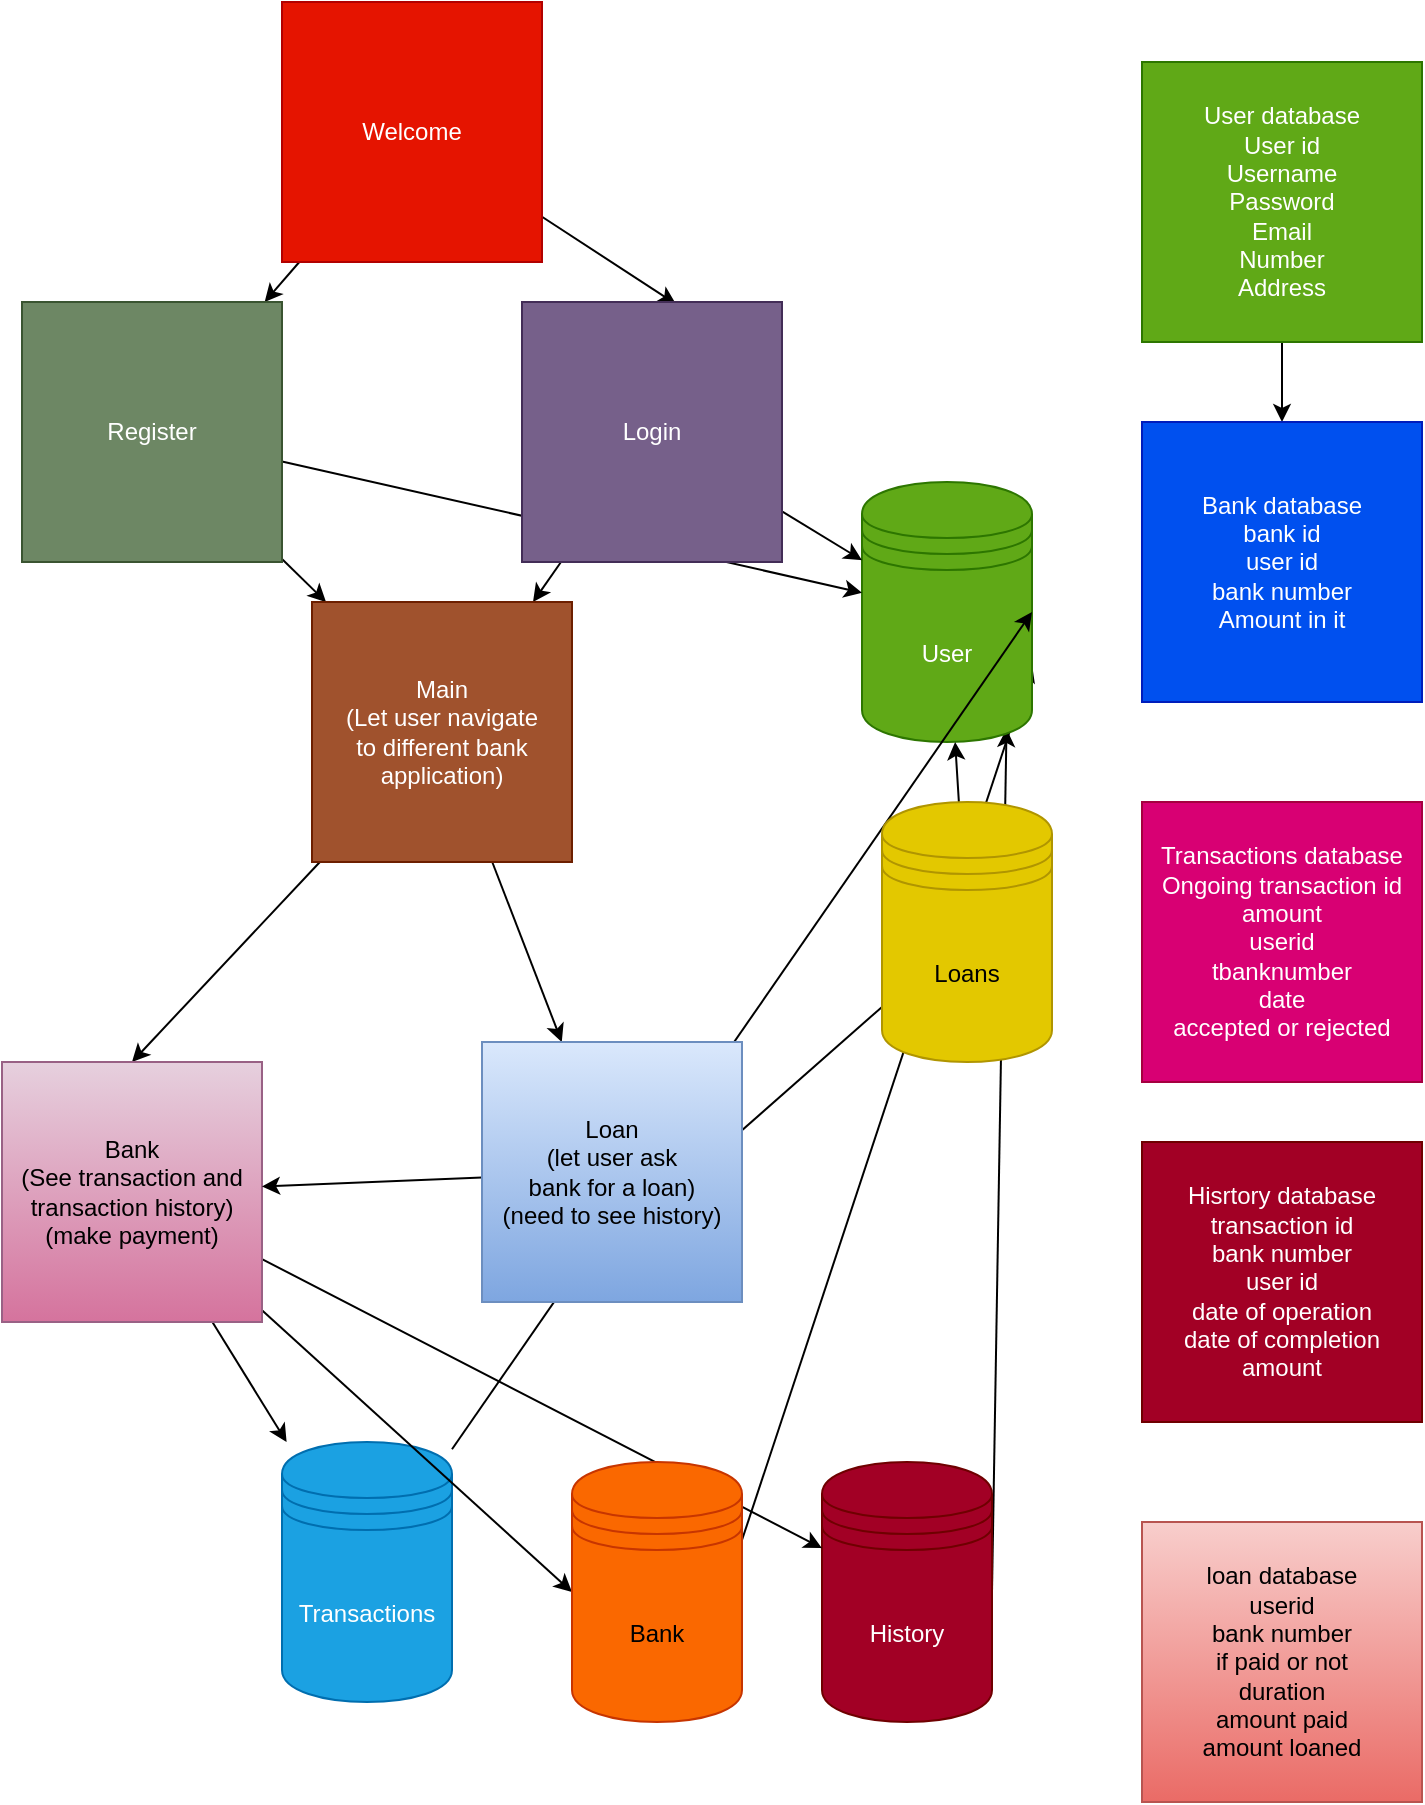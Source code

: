 <mxfile>
    <diagram id="su07bjx995WLIP41TlKb" name="Page-1">
        <mxGraphModel dx="2509" dy="2210" grid="1" gridSize="10" guides="1" tooltips="1" connect="1" arrows="1" fold="1" page="1" pageScale="1" pageWidth="850" pageHeight="1100" math="0" shadow="0">
            <root>
                <mxCell id="0"/>
                <mxCell id="1" parent="0"/>
                <mxCell id="31" style="edgeStyle=none;html=1;entryX=1;entryY=0.7;entryDx=0;entryDy=0;exitX=1;exitY=0.3;exitDx=0;exitDy=0;" parent="1" source="36" target="6" edge="1">
                    <mxGeometry relative="1" as="geometry">
                        <mxPoint x="380" y="710" as="sourcePoint"/>
                    </mxGeometry>
                </mxCell>
                <mxCell id="30" style="edgeStyle=none;html=1;entryX=0.85;entryY=0.95;entryDx=0;entryDy=0;entryPerimeter=0;exitX=1;exitY=0.5;exitDx=0;exitDy=0;" parent="1" source="5" target="6" edge="1">
                    <mxGeometry relative="1" as="geometry">
                        <mxPoint x="370" y="820" as="sourcePoint"/>
                    </mxGeometry>
                </mxCell>
                <mxCell id="5" value="History" style="shape=datastore;whiteSpace=wrap;html=1;fillColor=#a20025;fontColor=#ffffff;strokeColor=#6F0000;" parent="1" vertex="1">
                    <mxGeometry x="550" y="700" width="85" height="130" as="geometry"/>
                </mxCell>
                <mxCell id="6" value="User" style="shape=datastore;whiteSpace=wrap;html=1;fillColor=#60a917;fontColor=#ffffff;strokeColor=#2D7600;" parent="1" vertex="1">
                    <mxGeometry x="570" y="210" width="85" height="130" as="geometry"/>
                </mxCell>
                <mxCell id="32" style="edgeStyle=none;html=1;entryX=1;entryY=0.5;entryDx=0;entryDy=0;" parent="1" source="7" target="6" edge="1">
                    <mxGeometry relative="1" as="geometry"/>
                </mxCell>
                <mxCell id="7" value="Transactions" style="shape=datastore;whiteSpace=wrap;html=1;fillColor=#1ba1e2;fontColor=#ffffff;strokeColor=#006EAF;" parent="1" vertex="1">
                    <mxGeometry x="280" y="690" width="85" height="130" as="geometry"/>
                </mxCell>
                <mxCell id="24" style="edgeStyle=none;html=1;" parent="1" source="8" target="6" edge="1">
                    <mxGeometry relative="1" as="geometry"/>
                </mxCell>
                <mxCell id="25" style="edgeStyle=none;html=1;entryX=0.25;entryY=1;entryDx=0;entryDy=0;" parent="1" source="8" target="22" edge="1">
                    <mxGeometry relative="1" as="geometry"/>
                </mxCell>
                <mxCell id="8" value="Loans" style="shape=datastore;whiteSpace=wrap;html=1;fillColor=#e3c800;fontColor=#000000;strokeColor=#B09500;" parent="1" vertex="1">
                    <mxGeometry x="580" y="370" width="85" height="130" as="geometry"/>
                </mxCell>
                <mxCell id="13" style="edgeStyle=none;html=1;entryX=0.592;entryY=0.008;entryDx=0;entryDy=0;entryPerimeter=0;" parent="1" source="9" target="12" edge="1">
                    <mxGeometry relative="1" as="geometry"/>
                </mxCell>
                <mxCell id="14" style="edgeStyle=none;html=1;" parent="1" source="9" target="11" edge="1">
                    <mxGeometry relative="1" as="geometry"/>
                </mxCell>
                <mxCell id="9" value="Welcome" style="whiteSpace=wrap;html=1;aspect=fixed;fillColor=#e51400;fontColor=#ffffff;strokeColor=#B20000;" parent="1" vertex="1">
                    <mxGeometry x="280" y="-30" width="130" height="130" as="geometry"/>
                </mxCell>
                <mxCell id="17" style="edgeStyle=none;html=1;entryX=0.054;entryY=0;entryDx=0;entryDy=0;entryPerimeter=0;" parent="1" source="11" target="15" edge="1">
                    <mxGeometry relative="1" as="geometry"/>
                </mxCell>
                <mxCell id="18" style="edgeStyle=none;html=1;" parent="1" source="11" target="6" edge="1">
                    <mxGeometry relative="1" as="geometry"/>
                </mxCell>
                <mxCell id="11" value="Register" style="whiteSpace=wrap;html=1;aspect=fixed;fillColor=#6d8764;fontColor=#ffffff;strokeColor=#3A5431;" parent="1" vertex="1">
                    <mxGeometry x="150" y="120" width="130" height="130" as="geometry"/>
                </mxCell>
                <mxCell id="16" style="edgeStyle=none;html=1;" parent="1" source="12" target="15" edge="1">
                    <mxGeometry relative="1" as="geometry"/>
                </mxCell>
                <mxCell id="19" style="edgeStyle=none;html=1;" parent="1" source="12" target="6" edge="1">
                    <mxGeometry relative="1" as="geometry"/>
                </mxCell>
                <mxCell id="12" value="Login" style="whiteSpace=wrap;html=1;aspect=fixed;fillColor=#76608a;fontColor=#ffffff;strokeColor=#432D57;" parent="1" vertex="1">
                    <mxGeometry x="400" y="120" width="130" height="130" as="geometry"/>
                </mxCell>
                <mxCell id="21" style="edgeStyle=none;html=1;entryX=0.5;entryY=0;entryDx=0;entryDy=0;" parent="1" source="15" target="20" edge="1">
                    <mxGeometry relative="1" as="geometry"/>
                </mxCell>
                <mxCell id="23" style="edgeStyle=none;html=1;" parent="1" source="15" target="22" edge="1">
                    <mxGeometry relative="1" as="geometry"/>
                </mxCell>
                <mxCell id="15" value="Main&lt;br&gt;(Let user navigate&lt;br&gt;to different bank&lt;br&gt;application)" style="whiteSpace=wrap;html=1;aspect=fixed;fillColor=#a0522d;fontColor=#ffffff;strokeColor=#6D1F00;" parent="1" vertex="1">
                    <mxGeometry x="295" y="270" width="130" height="130" as="geometry"/>
                </mxCell>
                <mxCell id="27" style="edgeStyle=none;html=1;" parent="1" source="20" target="7" edge="1">
                    <mxGeometry relative="1" as="geometry"/>
                </mxCell>
                <mxCell id="28" style="edgeStyle=none;html=1;entryX=0;entryY=0.5;entryDx=0;entryDy=0;" parent="1" source="20" target="36" edge="1">
                    <mxGeometry relative="1" as="geometry">
                        <mxPoint x="280" y="673.511" as="targetPoint"/>
                    </mxGeometry>
                </mxCell>
                <mxCell id="29" style="edgeStyle=none;html=1;" parent="1" source="20" target="5" edge="1">
                    <mxGeometry relative="1" as="geometry"/>
                </mxCell>
                <mxCell id="20" value="Bank&lt;br&gt;(See transaction and transaction history)&lt;br&gt;(make payment)&lt;br&gt;" style="whiteSpace=wrap;html=1;aspect=fixed;fillColor=#e6d0de;gradientColor=#d5739d;strokeColor=#996185;" parent="1" vertex="1">
                    <mxGeometry x="140" y="500" width="130" height="130" as="geometry"/>
                </mxCell>
                <mxCell id="26" style="edgeStyle=none;html=1;" parent="1" source="22" target="20" edge="1">
                    <mxGeometry relative="1" as="geometry"/>
                </mxCell>
                <mxCell id="22" value="Loan&lt;br&gt;(let user ask&lt;br&gt;bank for a loan)&lt;br&gt;(need to see history)" style="whiteSpace=wrap;html=1;aspect=fixed;fillColor=#dae8fc;gradientColor=#7ea6e0;strokeColor=#6c8ebf;" parent="1" vertex="1">
                    <mxGeometry x="380" y="490" width="130" height="130" as="geometry"/>
                </mxCell>
                <mxCell id="34" style="edgeStyle=none;html=1;" parent="1" source="33" edge="1">
                    <mxGeometry relative="1" as="geometry">
                        <mxPoint x="780" y="180" as="targetPoint"/>
                    </mxGeometry>
                </mxCell>
                <mxCell id="33" value="User database&lt;br&gt;User id&lt;br&gt;Username&lt;br&gt;Password&lt;br&gt;Email&lt;br&gt;Number&lt;br&gt;Address" style="whiteSpace=wrap;html=1;aspect=fixed;fillColor=#60a917;fontColor=#ffffff;strokeColor=#2D7600;" parent="1" vertex="1">
                    <mxGeometry x="710" width="140" height="140" as="geometry"/>
                </mxCell>
                <mxCell id="35" value="Bank database&lt;br&gt;bank id&lt;br&gt;user id&lt;br&gt;bank number&lt;br&gt;Amount in it" style="whiteSpace=wrap;html=1;aspect=fixed;fillColor=#0050ef;fontColor=#ffffff;strokeColor=#001DBC;" parent="1" vertex="1">
                    <mxGeometry x="710" y="180" width="140" height="140" as="geometry"/>
                </mxCell>
                <mxCell id="36" value="Bank" style="shape=datastore;whiteSpace=wrap;html=1;fillColor=#fa6800;fontColor=#000000;strokeColor=#C73500;" parent="1" vertex="1">
                    <mxGeometry x="425" y="700" width="85" height="130" as="geometry"/>
                </mxCell>
                <mxCell id="38" value="Transactions database&lt;br&gt;Ongoing transaction id&lt;br&gt;amount&lt;br&gt;userid&lt;br&gt;tbanknumber&lt;br&gt;date&lt;br&gt;accepted or rejected" style="whiteSpace=wrap;html=1;aspect=fixed;fillColor=#d80073;fontColor=#ffffff;strokeColor=#A50040;" parent="1" vertex="1">
                    <mxGeometry x="710" y="370" width="140" height="140" as="geometry"/>
                </mxCell>
                <mxCell id="39" value="Hisrtory database&lt;br&gt;transaction id&lt;br&gt;bank number&lt;br&gt;user id&lt;br&gt;date of operation&lt;br&gt;date of completion&lt;br&gt;amount&lt;br&gt;" style="whiteSpace=wrap;html=1;aspect=fixed;fillColor=#a20025;fontColor=#ffffff;strokeColor=#6F0000;" parent="1" vertex="1">
                    <mxGeometry x="710" y="540" width="140" height="140" as="geometry"/>
                </mxCell>
                <mxCell id="40" value="loan database&lt;br&gt;userid&lt;br&gt;bank number&lt;br&gt;if paid or not&lt;br&gt;duration&lt;br&gt;amount paid&lt;br&gt;amount loaned" style="whiteSpace=wrap;html=1;aspect=fixed;fillColor=#f8cecc;strokeColor=#b85450;gradientColor=#ea6b66;" parent="1" vertex="1">
                    <mxGeometry x="710" y="730" width="140" height="140" as="geometry"/>
                </mxCell>
            </root>
        </mxGraphModel>
    </diagram>
</mxfile>